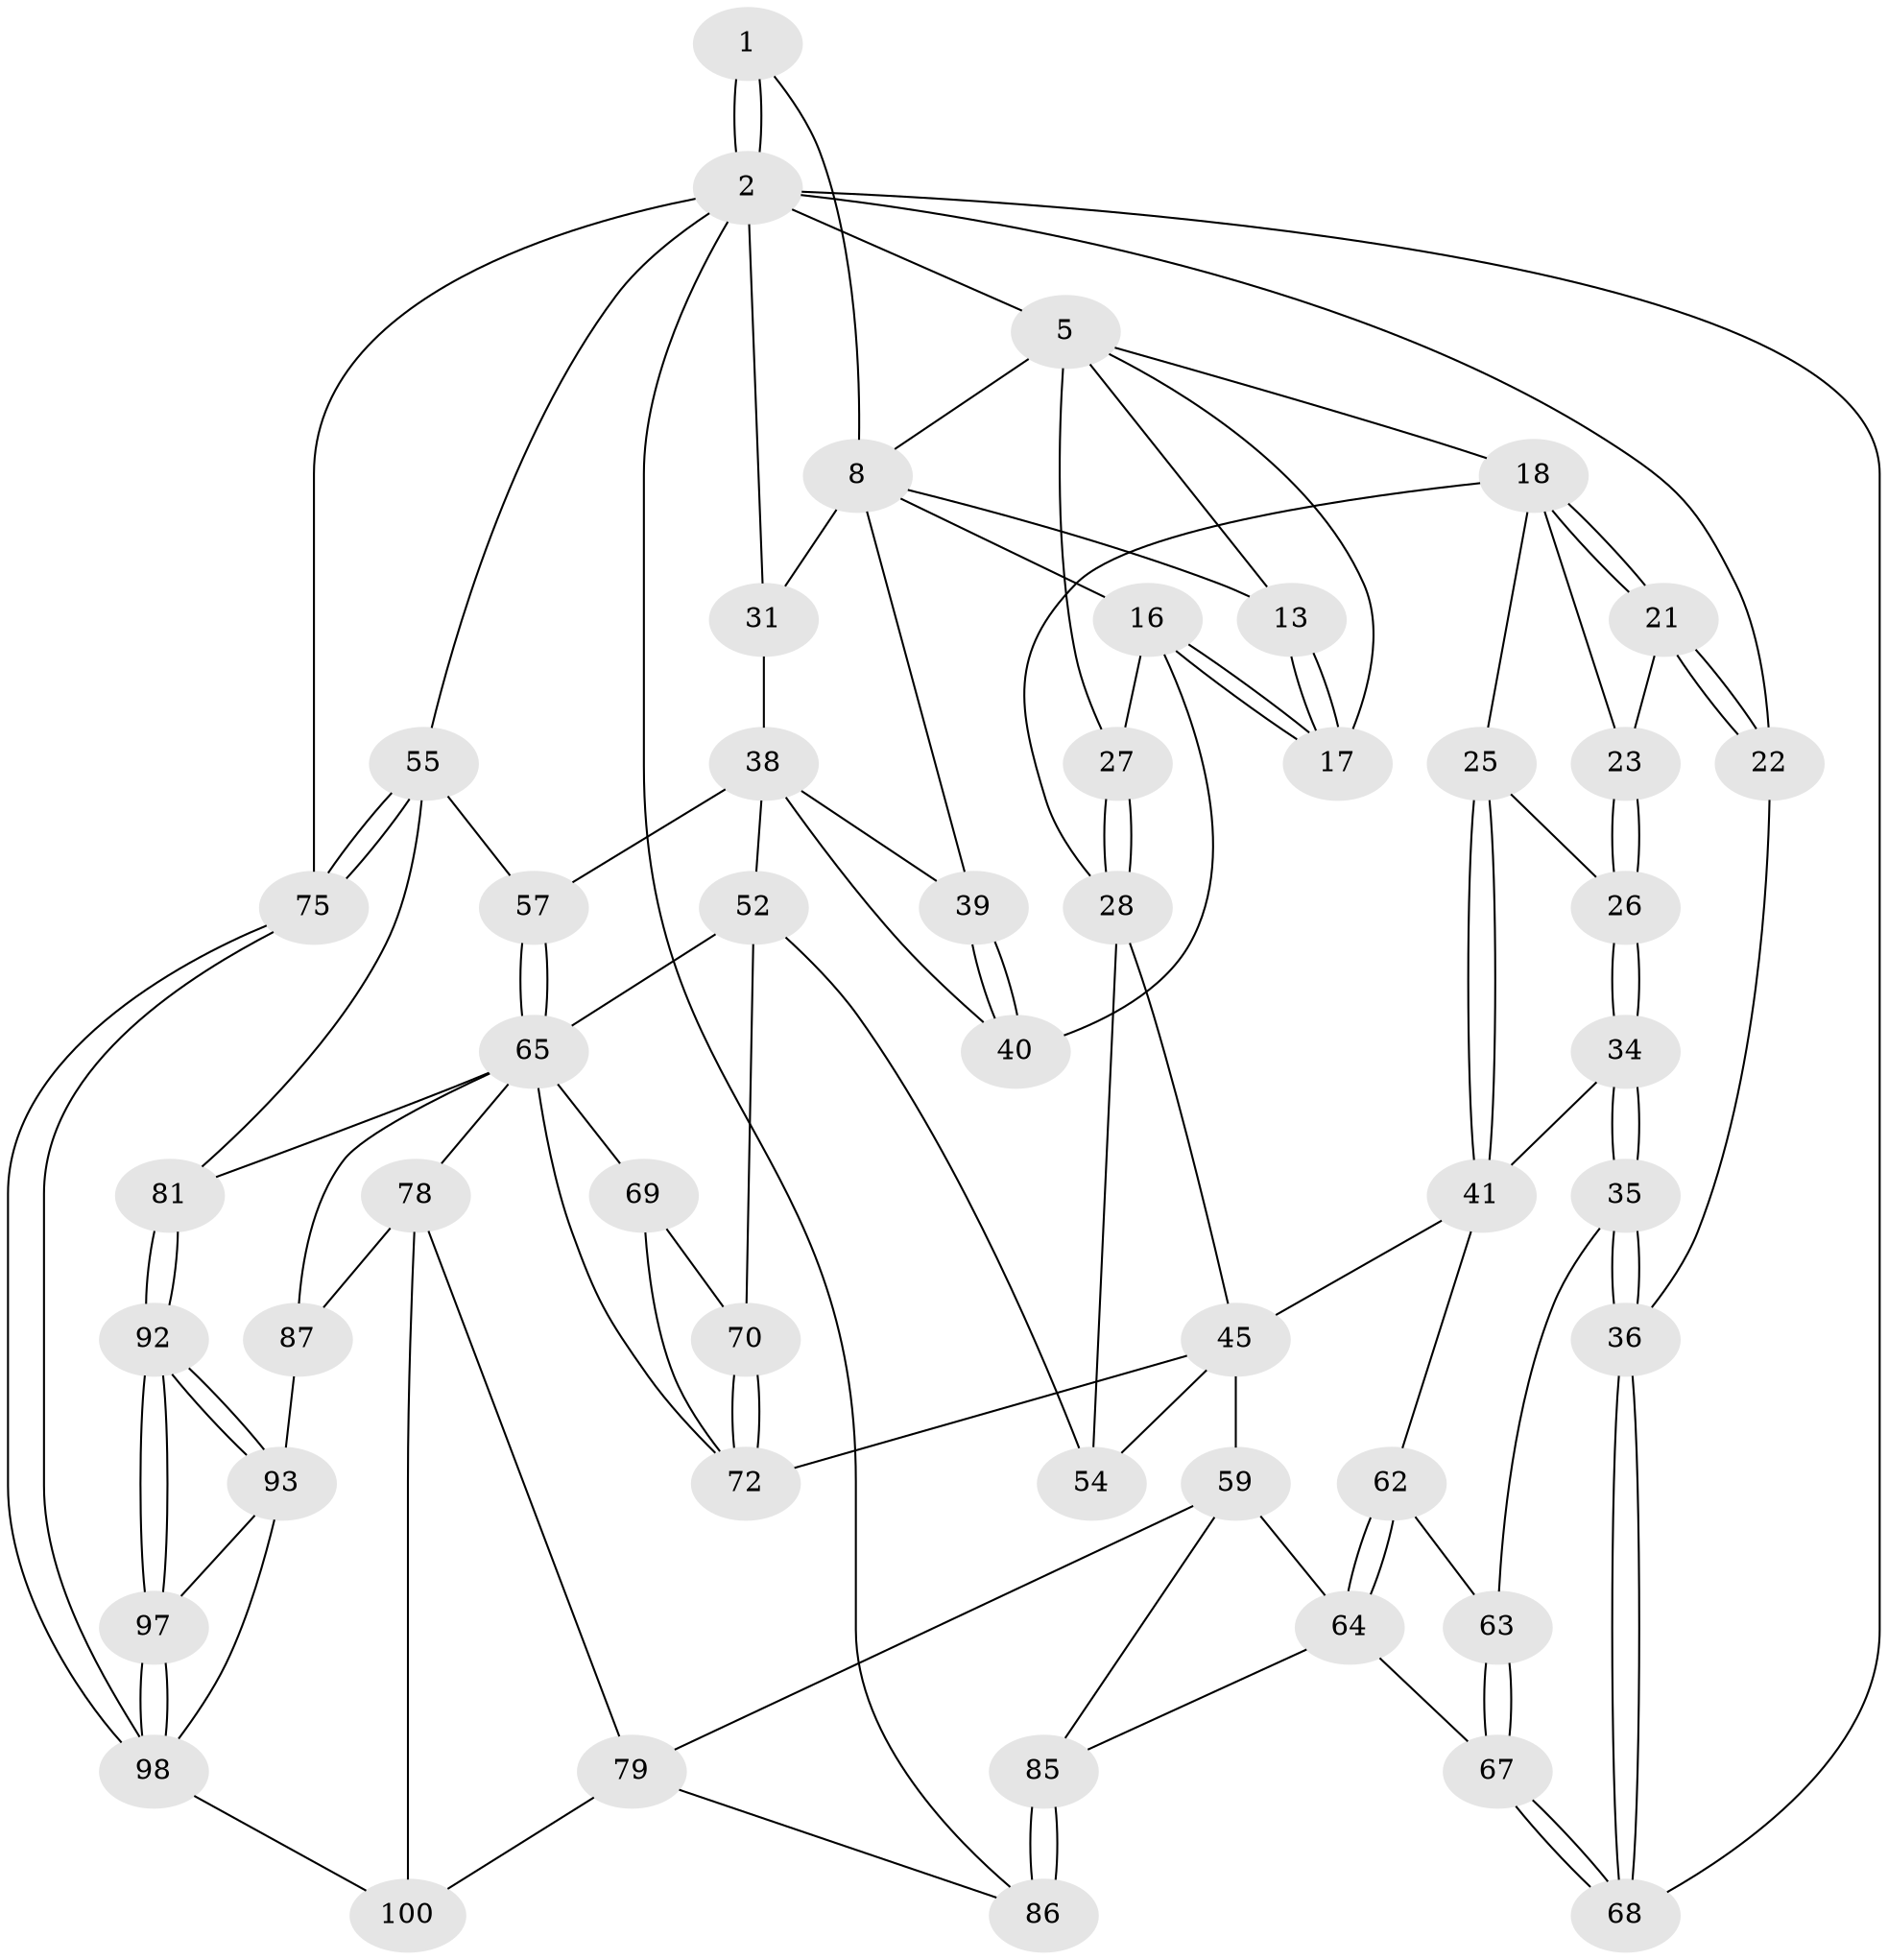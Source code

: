 // original degree distribution, {3: 0.04, 6: 0.27, 4: 0.25, 5: 0.44}
// Generated by graph-tools (version 1.1) at 2025/17/03/09/25 04:17:16]
// undirected, 50 vertices, 116 edges
graph export_dot {
graph [start="1"]
  node [color=gray90,style=filled];
  1 [pos="+0.8344909831550864+0",super="+7"];
  2 [pos="+1+0",super="+29+3"];
  5 [pos="+0.3469856385021443+0",super="+10+6"];
  8 [pos="+0.8375760756174582+0.1769247051222689",super="+9+14"];
  13 [pos="+0.6761829424418833+0.0753934829434024"];
  16 [pos="+0.7575904131527952+0.2514611097217428",super="+32"];
  17 [pos="+0.7516081869143915+0.24354629503231084"];
  18 [pos="+0.11830647814611554+0.13004457978101025",super="+19"];
  21 [pos="+0.027361367399911185+0.1980221085880203"];
  22 [pos="+0+0.1666811739634583"];
  23 [pos="+0.15613698958231573+0.25154488697328553"];
  25 [pos="+0.27876369273735985+0.35694802526322733"];
  26 [pos="+0.1781548890562132+0.34019355971748166"];
  27 [pos="+0.5175109180787143+0.28707148645194697",super="+33"];
  28 [pos="+0.3610053078079153+0.3800942827806944",super="+44"];
  31 [pos="+1+0.36896393628340207",super="+37"];
  34 [pos="+0.14164379503723276+0.3716407175715011",super="+43"];
  35 [pos="+0+0.29699009461048603",super="+51"];
  36 [pos="+0+0.2936004373048025"];
  38 [pos="+0.9047257416730669+0.3796729061966728",super="+47"];
  39 [pos="+0.8902698562104828+0.37077974317631635"];
  40 [pos="+0.6882831575341836+0.4499773517475428"];
  41 [pos="+0.22118302756166486+0.5253416597785636",super="+42"];
  45 [pos="+0.34645610119329423+0.4841172279141759",super="+46+58"];
  52 [pos="+0.6764372290236383+0.5075116870804294",super="+53"];
  54 [pos="+0.5000361136225973+0.5684987226958795"];
  55 [pos="+1+0.7171299518084328",super="+56"];
  57 [pos="+0.8970764885267407+0.6468040199962051"];
  59 [pos="+0.32126548992308374+0.7153603022046742",super="+80+60"];
  62 [pos="+0.2000929451340276+0.5792373252356295"];
  63 [pos="+0.07217663225864288+0.5437292004345696"];
  64 [pos="+0.22148315402741753+0.632575340317369",super="+74"];
  65 [pos="+0.7594166800842269+0.6857882443901703",super="+76+66"];
  67 [pos="+0+0.6963409819116513"];
  68 [pos="+0+0.7032785016399574"];
  69 [pos="+0.6568534278994334+0.6307238576006772"];
  70 [pos="+0.6072655276919474+0.6113454275349793"];
  72 [pos="+0.4991683895935709+0.6624469840045231",super="+73"];
  75 [pos="+1+1"];
  78 [pos="+0.5904295286731399+0.8516665463688959",super="+88"];
  79 [pos="+0.386940748162365+0.9045548108218462",super="+90"];
  81 [pos="+0.9664590493508408+0.8162002338476855"];
  85 [pos="+0.09471700805579011+0.9653935167729734",super="+89"];
  86 [pos="+0+1",super="+91"];
  87 [pos="+0.7337900561265676+0.9007449415390664"];
  92 [pos="+0.9511692780538179+0.8600332672112685"];
  93 [pos="+0.8945742881387635+0.9254927194726748",super="+94"];
  97 [pos="+0.9475036126724811+1"];
  98 [pos="+0.9582160920466348+1",super="+99"];
  100 [pos="+0.6420269908549501+1"];
  1 -- 2 [weight=2];
  1 -- 2;
  1 -- 8;
  2 -- 75 [weight=2];
  2 -- 31;
  2 -- 55;
  2 -- 68;
  2 -- 5;
  2 -- 86;
  2 -- 22;
  5 -- 17;
  5 -- 27;
  5 -- 13;
  5 -- 8;
  5 -- 18;
  8 -- 13;
  8 -- 16;
  8 -- 31;
  8 -- 39;
  13 -- 17;
  13 -- 17;
  16 -- 17;
  16 -- 17;
  16 -- 40;
  16 -- 27;
  18 -- 21;
  18 -- 21;
  18 -- 23;
  18 -- 25;
  18 -- 28;
  21 -- 22;
  21 -- 22;
  21 -- 23;
  22 -- 36;
  23 -- 26;
  23 -- 26;
  25 -- 26;
  25 -- 41;
  25 -- 41;
  26 -- 34;
  26 -- 34;
  27 -- 28 [weight=2];
  27 -- 28;
  28 -- 45;
  28 -- 54;
  31 -- 38 [weight=2];
  34 -- 35 [weight=2];
  34 -- 35;
  34 -- 41;
  35 -- 36;
  35 -- 36;
  35 -- 63;
  36 -- 68;
  36 -- 68;
  38 -- 39;
  38 -- 52;
  38 -- 40;
  38 -- 57;
  39 -- 40;
  39 -- 40;
  41 -- 45;
  41 -- 62;
  45 -- 72;
  45 -- 59 [weight=2];
  45 -- 54;
  52 -- 54;
  52 -- 70;
  52 -- 65;
  55 -- 75;
  55 -- 75;
  55 -- 81;
  55 -- 57;
  57 -- 65;
  57 -- 65;
  59 -- 79;
  59 -- 85;
  59 -- 64 [weight=2];
  62 -- 63;
  62 -- 64;
  62 -- 64;
  63 -- 67;
  63 -- 67;
  64 -- 67;
  64 -- 85;
  65 -- 81;
  65 -- 87;
  65 -- 72;
  65 -- 78;
  65 -- 69;
  67 -- 68;
  67 -- 68;
  69 -- 70;
  69 -- 72;
  70 -- 72;
  70 -- 72;
  75 -- 98;
  75 -- 98;
  78 -- 79;
  78 -- 100;
  78 -- 87;
  79 -- 100;
  79 -- 86;
  81 -- 92;
  81 -- 92;
  85 -- 86 [weight=2];
  85 -- 86;
  87 -- 93;
  92 -- 93;
  92 -- 93;
  92 -- 97;
  92 -- 97;
  93 -- 97;
  93 -- 98;
  97 -- 98;
  97 -- 98;
  98 -- 100;
}
